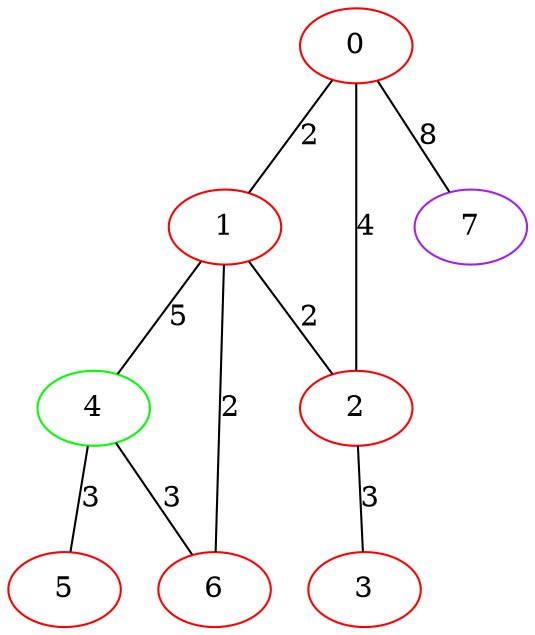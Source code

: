 graph "" {
0 [color=red, weight=1];
1 [color=red, weight=1];
2 [color=red, weight=1];
3 [color=red, weight=1];
4 [color=green, weight=2];
5 [color=red, weight=1];
6 [color=red, weight=1];
7 [color=purple, weight=4];
0 -- 1  [key=0, label=2];
0 -- 2  [key=0, label=4];
0 -- 7  [key=0, label=8];
1 -- 2  [key=0, label=2];
1 -- 4  [key=0, label=5];
1 -- 6  [key=0, label=2];
2 -- 3  [key=0, label=3];
4 -- 5  [key=0, label=3];
4 -- 6  [key=0, label=3];
}

